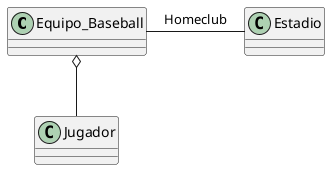 @startuml Baseball
class Equipo_Baseball{

}
class Jugador{

}
class Estadio{
 
}
Equipo_Baseball o-- Jugador
Equipo_Baseball -right- Estadio : Homeclub

@enduml